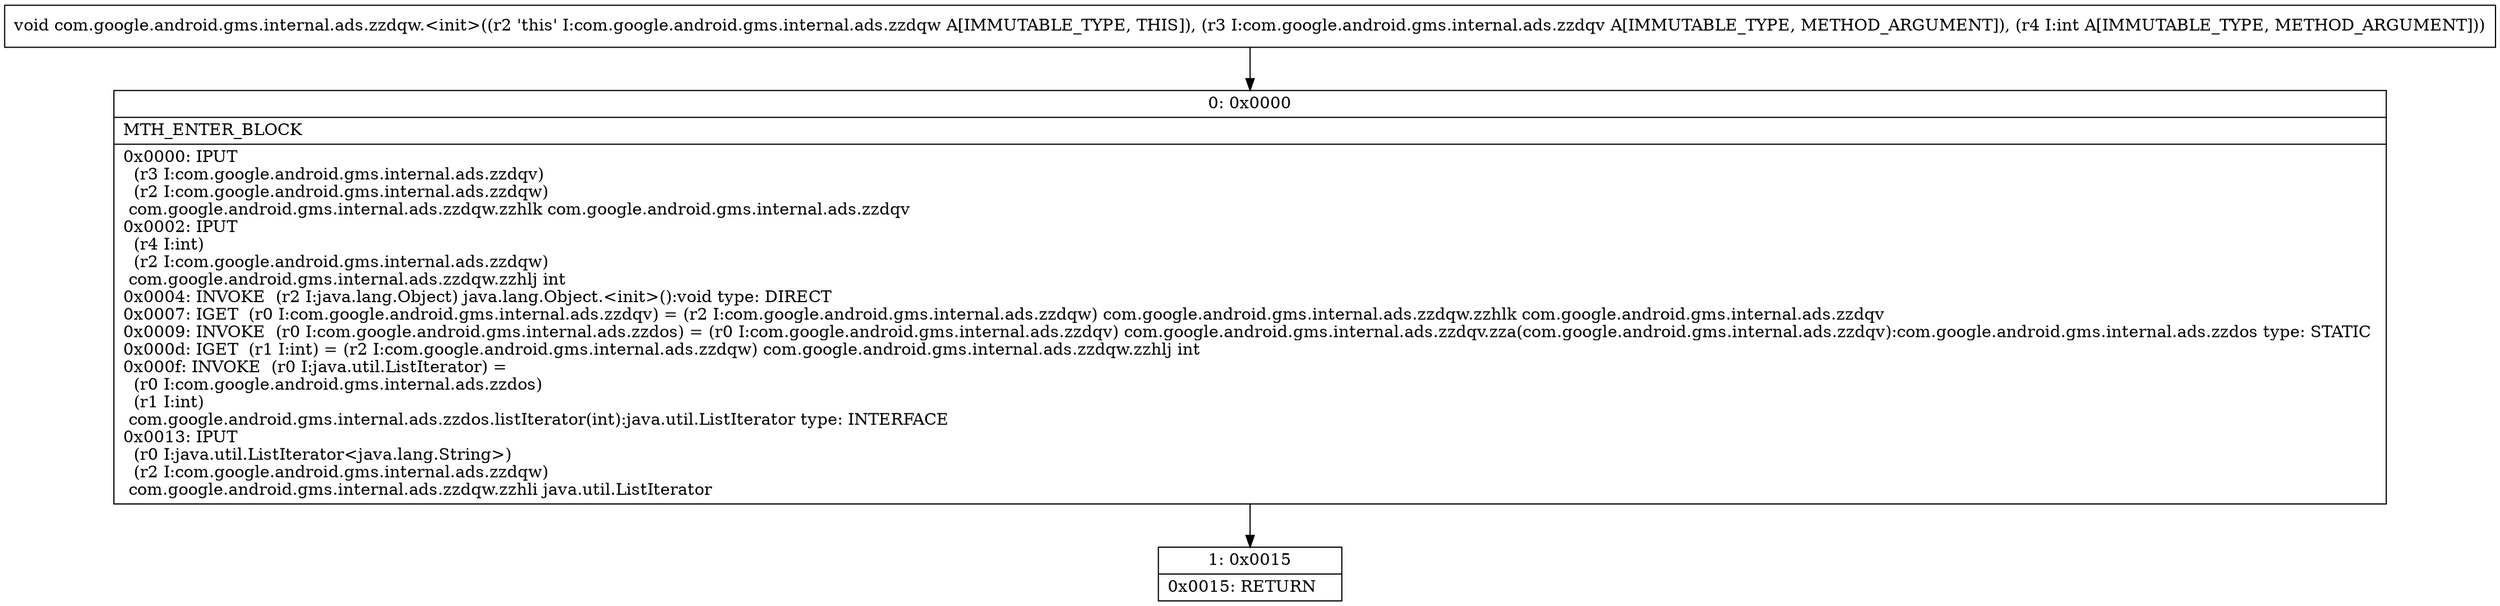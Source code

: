 digraph "CFG forcom.google.android.gms.internal.ads.zzdqw.\<init\>(Lcom\/google\/android\/gms\/internal\/ads\/zzdqv;I)V" {
Node_0 [shape=record,label="{0\:\ 0x0000|MTH_ENTER_BLOCK\l|0x0000: IPUT  \l  (r3 I:com.google.android.gms.internal.ads.zzdqv)\l  (r2 I:com.google.android.gms.internal.ads.zzdqw)\l com.google.android.gms.internal.ads.zzdqw.zzhlk com.google.android.gms.internal.ads.zzdqv \l0x0002: IPUT  \l  (r4 I:int)\l  (r2 I:com.google.android.gms.internal.ads.zzdqw)\l com.google.android.gms.internal.ads.zzdqw.zzhlj int \l0x0004: INVOKE  (r2 I:java.lang.Object) java.lang.Object.\<init\>():void type: DIRECT \l0x0007: IGET  (r0 I:com.google.android.gms.internal.ads.zzdqv) = (r2 I:com.google.android.gms.internal.ads.zzdqw) com.google.android.gms.internal.ads.zzdqw.zzhlk com.google.android.gms.internal.ads.zzdqv \l0x0009: INVOKE  (r0 I:com.google.android.gms.internal.ads.zzdos) = (r0 I:com.google.android.gms.internal.ads.zzdqv) com.google.android.gms.internal.ads.zzdqv.zza(com.google.android.gms.internal.ads.zzdqv):com.google.android.gms.internal.ads.zzdos type: STATIC \l0x000d: IGET  (r1 I:int) = (r2 I:com.google.android.gms.internal.ads.zzdqw) com.google.android.gms.internal.ads.zzdqw.zzhlj int \l0x000f: INVOKE  (r0 I:java.util.ListIterator) = \l  (r0 I:com.google.android.gms.internal.ads.zzdos)\l  (r1 I:int)\l com.google.android.gms.internal.ads.zzdos.listIterator(int):java.util.ListIterator type: INTERFACE \l0x0013: IPUT  \l  (r0 I:java.util.ListIterator\<java.lang.String\>)\l  (r2 I:com.google.android.gms.internal.ads.zzdqw)\l com.google.android.gms.internal.ads.zzdqw.zzhli java.util.ListIterator \l}"];
Node_1 [shape=record,label="{1\:\ 0x0015|0x0015: RETURN   \l}"];
MethodNode[shape=record,label="{void com.google.android.gms.internal.ads.zzdqw.\<init\>((r2 'this' I:com.google.android.gms.internal.ads.zzdqw A[IMMUTABLE_TYPE, THIS]), (r3 I:com.google.android.gms.internal.ads.zzdqv A[IMMUTABLE_TYPE, METHOD_ARGUMENT]), (r4 I:int A[IMMUTABLE_TYPE, METHOD_ARGUMENT])) }"];
MethodNode -> Node_0;
Node_0 -> Node_1;
}

